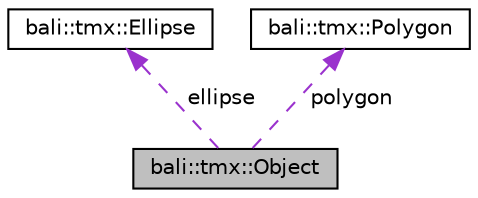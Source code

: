 digraph "bali::tmx::Object"
{
  edge [fontname="Helvetica",fontsize="10",labelfontname="Helvetica",labelfontsize="10"];
  node [fontname="Helvetica",fontsize="10",shape=record];
  Node1 [label="bali::tmx::Object",height=0.2,width=0.4,color="black", fillcolor="grey75", style="filled" fontcolor="black"];
  Node2 -> Node1 [dir="back",color="darkorchid3",fontsize="10",style="dashed",label=" ellipse" ,fontname="Helvetica"];
  Node2 [label="bali::tmx::Ellipse",height=0.2,width=0.4,color="black", fillcolor="white", style="filled",URL="$classbali_1_1tmx_1_1_ellipse.html"];
  Node3 -> Node1 [dir="back",color="darkorchid3",fontsize="10",style="dashed",label=" polygon" ,fontname="Helvetica"];
  Node3 [label="bali::tmx::Polygon",height=0.2,width=0.4,color="black", fillcolor="white", style="filled",URL="$classbali_1_1tmx_1_1_polygon.html"];
}
